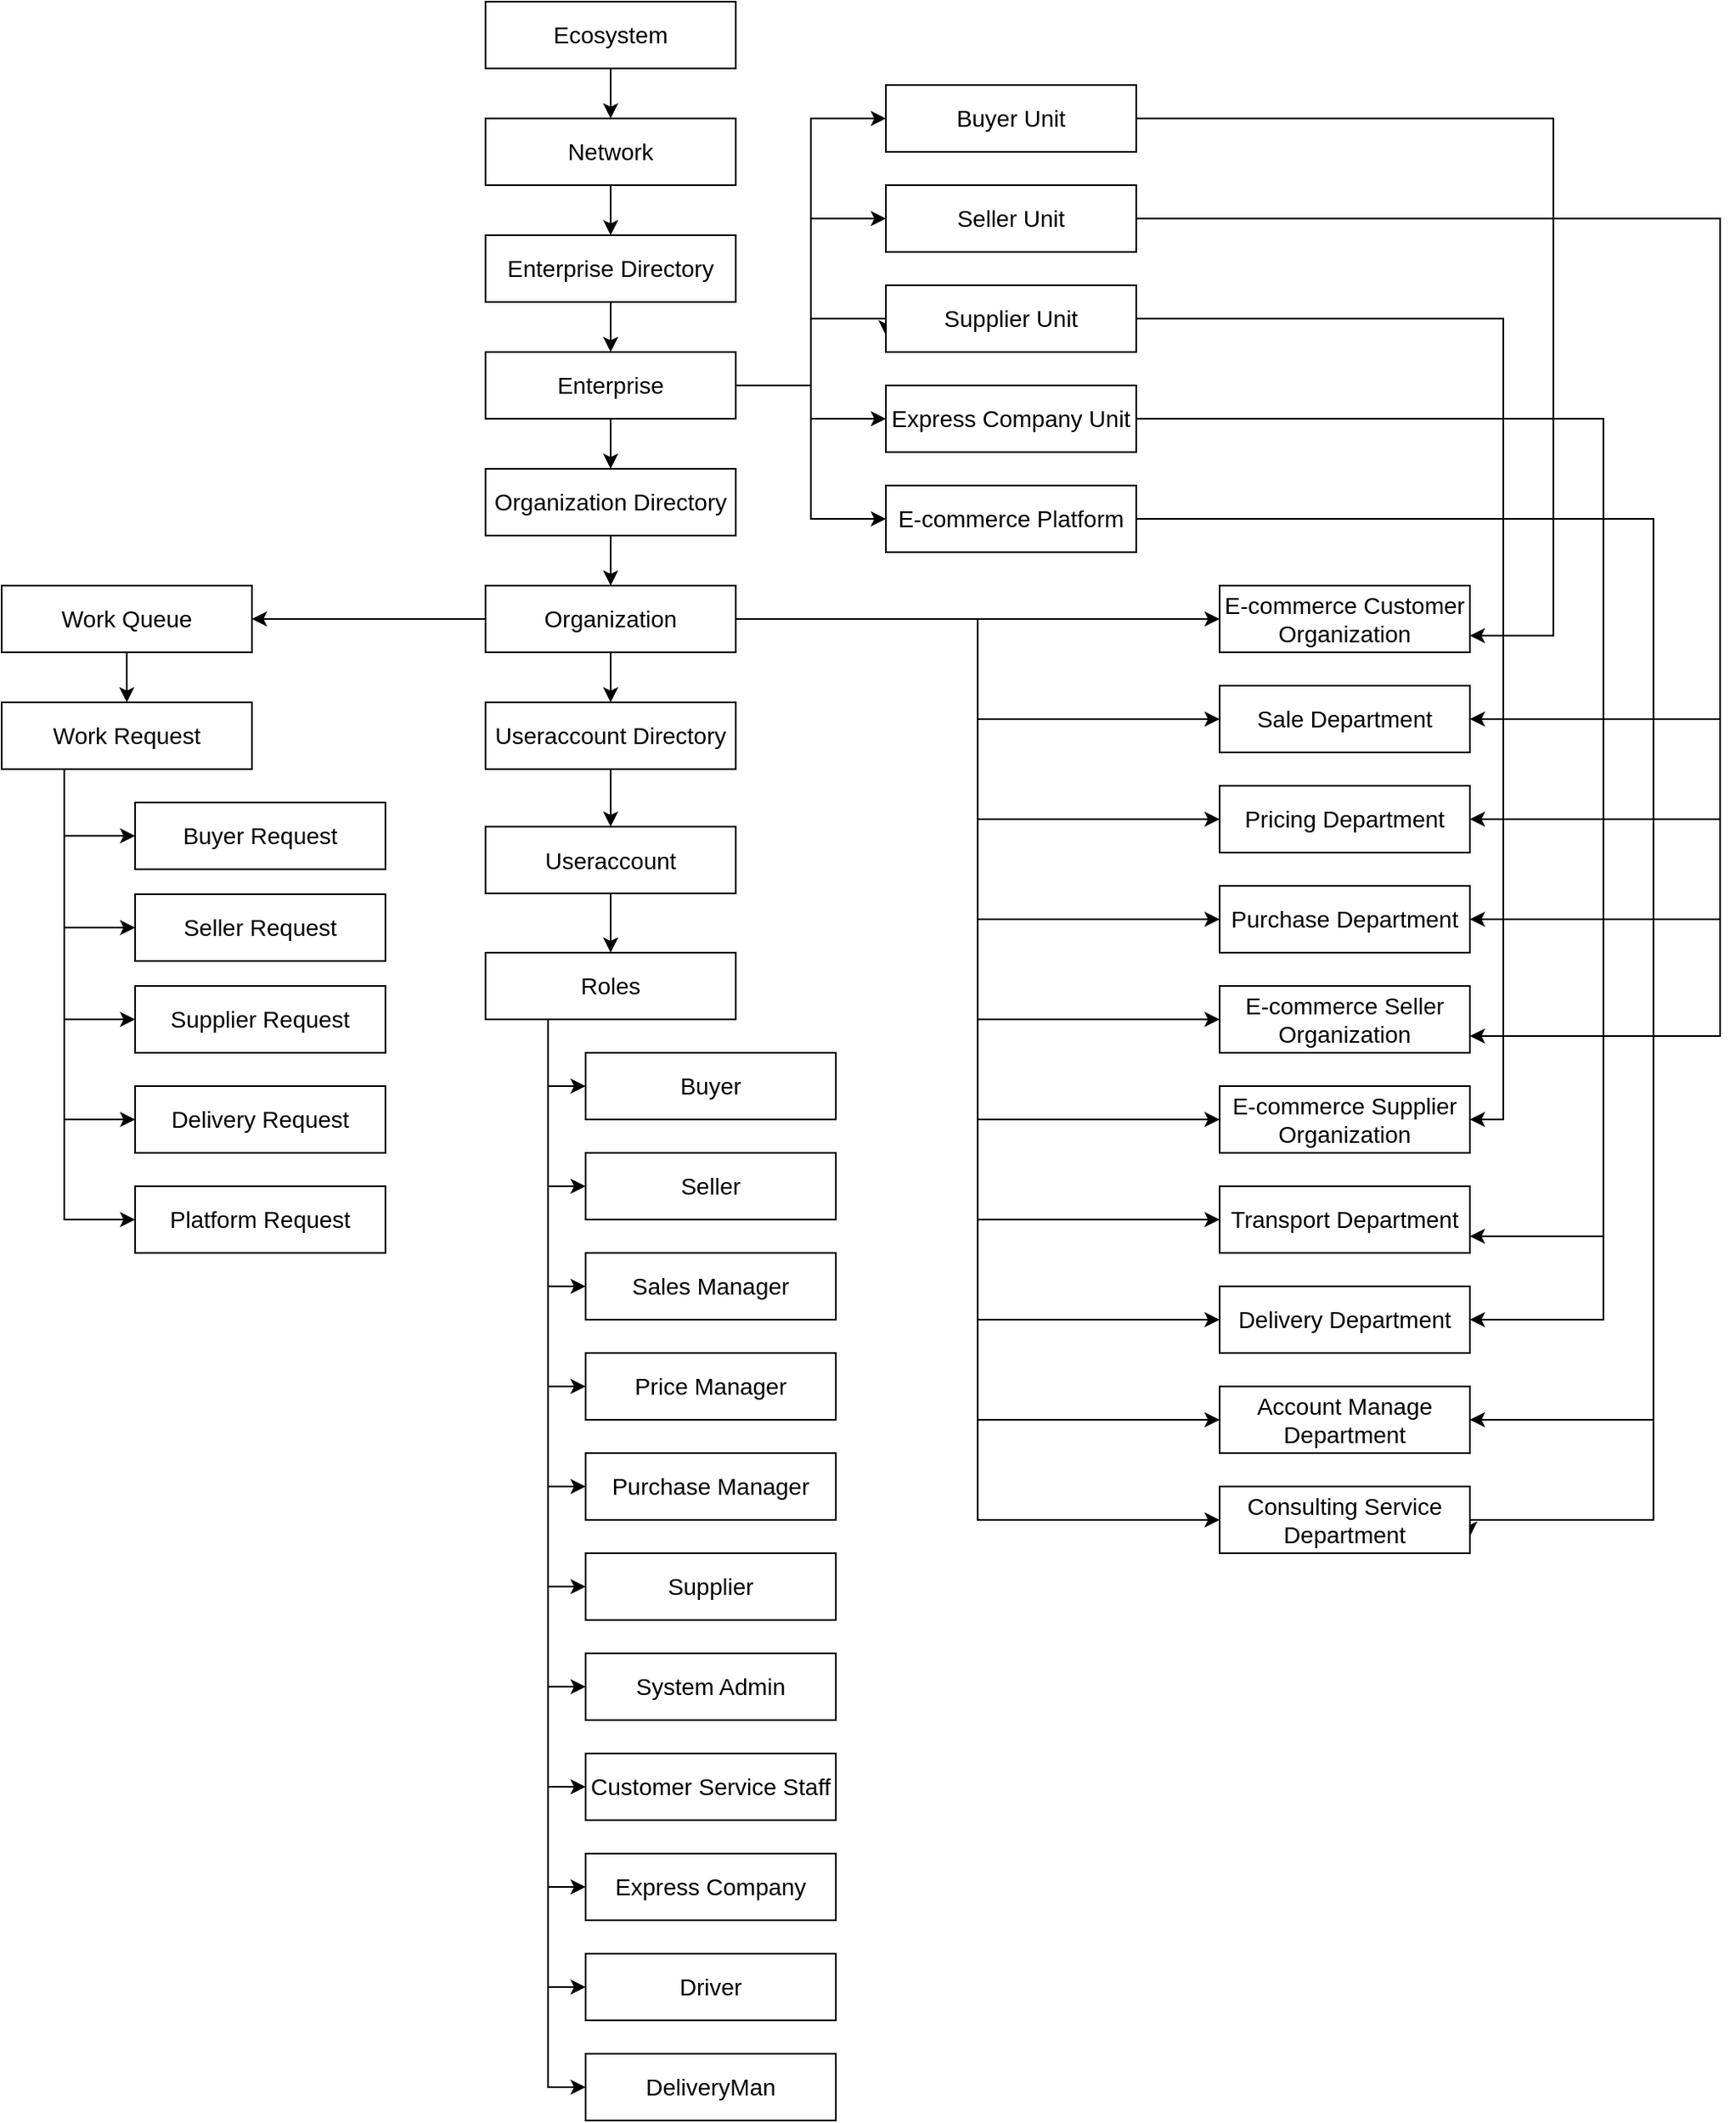 <mxfile version="14.0.1" type="device"><diagram name="Page-1" id="b5b7bab2-c9e2-2cf4-8b2a-24fd1a2a6d21"><mxGraphModel dx="1645" dy="722" grid="1" gridSize="10" guides="1" tooltips="1" connect="1" arrows="1" fold="1" page="1" pageScale="1" pageWidth="827" pageHeight="1169" background="#ffffff" math="0" shadow="0"><root><mxCell id="0"/><mxCell id="1" parent="0"/><mxCell id="zoEqRyaYheNH1T1nIU2Q-48" style="edgeStyle=orthogonalEdgeStyle;rounded=0;orthogonalLoop=1;jettySize=auto;html=1;" parent="1" source="zoEqRyaYheNH1T1nIU2Q-1" target="zoEqRyaYheNH1T1nIU2Q-2" edge="1"><mxGeometry relative="1" as="geometry"/></mxCell><mxCell id="zoEqRyaYheNH1T1nIU2Q-1" value="&lt;font style=&quot;font-size: 14px&quot;&gt;Ecosystem&lt;br&gt;&lt;/font&gt;" style="rounded=0;whiteSpace=wrap;html=1;" parent="1" vertex="1"><mxGeometry x="300" y="50" width="150" height="40" as="geometry"/></mxCell><mxCell id="zoEqRyaYheNH1T1nIU2Q-49" style="edgeStyle=orthogonalEdgeStyle;rounded=0;orthogonalLoop=1;jettySize=auto;html=1;entryX=0.5;entryY=0;entryDx=0;entryDy=0;" parent="1" source="zoEqRyaYheNH1T1nIU2Q-2" target="zoEqRyaYheNH1T1nIU2Q-3" edge="1"><mxGeometry relative="1" as="geometry"/></mxCell><mxCell id="zoEqRyaYheNH1T1nIU2Q-2" value="&lt;font style=&quot;font-size: 14px&quot;&gt;Network&lt;br&gt;&lt;/font&gt;" style="rounded=0;whiteSpace=wrap;html=1;" parent="1" vertex="1"><mxGeometry x="300" y="120" width="150" height="40" as="geometry"/></mxCell><mxCell id="zoEqRyaYheNH1T1nIU2Q-50" style="edgeStyle=orthogonalEdgeStyle;rounded=0;orthogonalLoop=1;jettySize=auto;html=1;entryX=0.5;entryY=0;entryDx=0;entryDy=0;" parent="1" source="zoEqRyaYheNH1T1nIU2Q-3" target="zoEqRyaYheNH1T1nIU2Q-4" edge="1"><mxGeometry relative="1" as="geometry"/></mxCell><mxCell id="zoEqRyaYheNH1T1nIU2Q-3" value="&lt;font style=&quot;font-size: 14px&quot;&gt;Enterprise Directory&lt;br&gt;&lt;/font&gt;" style="rounded=0;whiteSpace=wrap;html=1;" parent="1" vertex="1"><mxGeometry x="300" y="190" width="150" height="40" as="geometry"/></mxCell><mxCell id="zoEqRyaYheNH1T1nIU2Q-51" style="edgeStyle=orthogonalEdgeStyle;rounded=0;orthogonalLoop=1;jettySize=auto;html=1;entryX=0.5;entryY=0;entryDx=0;entryDy=0;" parent="1" source="zoEqRyaYheNH1T1nIU2Q-4" target="zoEqRyaYheNH1T1nIU2Q-10" edge="1"><mxGeometry relative="1" as="geometry"/></mxCell><mxCell id="zoEqRyaYheNH1T1nIU2Q-56" style="edgeStyle=orthogonalEdgeStyle;rounded=0;orthogonalLoop=1;jettySize=auto;html=1;entryX=0;entryY=0.5;entryDx=0;entryDy=0;" parent="1" source="zoEqRyaYheNH1T1nIU2Q-4" target="zoEqRyaYheNH1T1nIU2Q-5" edge="1"><mxGeometry relative="1" as="geometry"/></mxCell><mxCell id="zoEqRyaYheNH1T1nIU2Q-57" style="edgeStyle=orthogonalEdgeStyle;rounded=0;orthogonalLoop=1;jettySize=auto;html=1;entryX=0;entryY=0.5;entryDx=0;entryDy=0;" parent="1" source="zoEqRyaYheNH1T1nIU2Q-4" target="zoEqRyaYheNH1T1nIU2Q-6" edge="1"><mxGeometry relative="1" as="geometry"/></mxCell><mxCell id="zoEqRyaYheNH1T1nIU2Q-58" style="edgeStyle=orthogonalEdgeStyle;rounded=0;orthogonalLoop=1;jettySize=auto;html=1;entryX=0;entryY=0.75;entryDx=0;entryDy=0;" parent="1" source="zoEqRyaYheNH1T1nIU2Q-4" target="zoEqRyaYheNH1T1nIU2Q-7" edge="1"><mxGeometry relative="1" as="geometry"><Array as="points"><mxPoint x="495" y="280"/><mxPoint x="495" y="240"/><mxPoint x="540" y="240"/></Array></mxGeometry></mxCell><mxCell id="zoEqRyaYheNH1T1nIU2Q-59" style="edgeStyle=orthogonalEdgeStyle;rounded=0;orthogonalLoop=1;jettySize=auto;html=1;entryX=0;entryY=0.5;entryDx=0;entryDy=0;" parent="1" source="zoEqRyaYheNH1T1nIU2Q-4" target="zoEqRyaYheNH1T1nIU2Q-8" edge="1"><mxGeometry relative="1" as="geometry"/></mxCell><mxCell id="zoEqRyaYheNH1T1nIU2Q-60" style="edgeStyle=orthogonalEdgeStyle;rounded=0;orthogonalLoop=1;jettySize=auto;html=1;entryX=0;entryY=0.5;entryDx=0;entryDy=0;" parent="1" source="zoEqRyaYheNH1T1nIU2Q-4" target="zoEqRyaYheNH1T1nIU2Q-9" edge="1"><mxGeometry relative="1" as="geometry"/></mxCell><mxCell id="zoEqRyaYheNH1T1nIU2Q-4" value="&lt;font style=&quot;font-size: 14px&quot;&gt;Enterprise&lt;br&gt;&lt;/font&gt;" style="rounded=0;whiteSpace=wrap;html=1;" parent="1" vertex="1"><mxGeometry x="300" y="260" width="150" height="40" as="geometry"/></mxCell><mxCell id="D_LoiATd8saPFlU9OvI0-11" style="edgeStyle=orthogonalEdgeStyle;rounded=0;orthogonalLoop=1;jettySize=auto;html=1;entryX=1;entryY=0.75;entryDx=0;entryDy=0;" parent="1" source="zoEqRyaYheNH1T1nIU2Q-5" target="zoEqRyaYheNH1T1nIU2Q-14" edge="1"><mxGeometry relative="1" as="geometry"><Array as="points"><mxPoint x="940" y="120"/><mxPoint x="940" y="430"/></Array></mxGeometry></mxCell><mxCell id="zoEqRyaYheNH1T1nIU2Q-5" value="&lt;font style=&quot;font-size: 14px&quot;&gt;Buyer Unit&lt;br&gt;&lt;/font&gt;" style="rounded=0;whiteSpace=wrap;html=1;" parent="1" vertex="1"><mxGeometry x="540" y="100" width="150" height="40" as="geometry"/></mxCell><mxCell id="D_LoiATd8saPFlU9OvI0-12" style="edgeStyle=orthogonalEdgeStyle;rounded=0;orthogonalLoop=1;jettySize=auto;html=1;entryX=1;entryY=0.5;entryDx=0;entryDy=0;" parent="1" source="zoEqRyaYheNH1T1nIU2Q-6" target="zoEqRyaYheNH1T1nIU2Q-15" edge="1"><mxGeometry relative="1" as="geometry"><Array as="points"><mxPoint x="1040" y="180"/><mxPoint x="1040" y="480"/></Array></mxGeometry></mxCell><mxCell id="D_LoiATd8saPFlU9OvI0-13" style="edgeStyle=orthogonalEdgeStyle;rounded=0;orthogonalLoop=1;jettySize=auto;html=1;entryX=1;entryY=0.5;entryDx=0;entryDy=0;" parent="1" source="zoEqRyaYheNH1T1nIU2Q-6" target="zoEqRyaYheNH1T1nIU2Q-16" edge="1"><mxGeometry relative="1" as="geometry"><Array as="points"><mxPoint x="1040" y="180"/><mxPoint x="1040" y="540"/></Array></mxGeometry></mxCell><mxCell id="D_LoiATd8saPFlU9OvI0-14" style="edgeStyle=orthogonalEdgeStyle;rounded=0;orthogonalLoop=1;jettySize=auto;html=1;entryX=1;entryY=0.5;entryDx=0;entryDy=0;" parent="1" source="zoEqRyaYheNH1T1nIU2Q-6" target="zoEqRyaYheNH1T1nIU2Q-17" edge="1"><mxGeometry relative="1" as="geometry"><Array as="points"><mxPoint x="1040" y="180"/><mxPoint x="1040" y="600"/></Array></mxGeometry></mxCell><mxCell id="D_LoiATd8saPFlU9OvI0-18" style="edgeStyle=orthogonalEdgeStyle;rounded=0;orthogonalLoop=1;jettySize=auto;html=1;entryX=1;entryY=0.75;entryDx=0;entryDy=0;" parent="1" source="zoEqRyaYheNH1T1nIU2Q-6" target="zoEqRyaYheNH1T1nIU2Q-18" edge="1"><mxGeometry relative="1" as="geometry"><Array as="points"><mxPoint x="1040" y="180"/><mxPoint x="1040" y="670"/></Array></mxGeometry></mxCell><mxCell id="zoEqRyaYheNH1T1nIU2Q-6" value="&lt;font style=&quot;font-size: 14px&quot;&gt;Seller Unit&lt;br&gt;&lt;/font&gt;" style="rounded=0;whiteSpace=wrap;html=1;" parent="1" vertex="1"><mxGeometry x="540" y="160" width="150" height="40" as="geometry"/></mxCell><mxCell id="D_LoiATd8saPFlU9OvI0-15" style="edgeStyle=orthogonalEdgeStyle;rounded=0;orthogonalLoop=1;jettySize=auto;html=1;entryX=1;entryY=0.5;entryDx=0;entryDy=0;" parent="1" source="zoEqRyaYheNH1T1nIU2Q-7" target="zoEqRyaYheNH1T1nIU2Q-19" edge="1"><mxGeometry relative="1" as="geometry"><mxPoint x="930" y="670" as="targetPoint"/><Array as="points"><mxPoint x="910" y="240"/><mxPoint x="910" y="720"/></Array></mxGeometry></mxCell><mxCell id="zoEqRyaYheNH1T1nIU2Q-7" value="&lt;font style=&quot;font-size: 14px&quot;&gt;Supplier Unit&lt;br&gt;&lt;/font&gt;" style="rounded=0;whiteSpace=wrap;html=1;" parent="1" vertex="1"><mxGeometry x="540" y="220" width="150" height="40" as="geometry"/></mxCell><mxCell id="D_LoiATd8saPFlU9OvI0-7" style="edgeStyle=orthogonalEdgeStyle;rounded=0;orthogonalLoop=1;jettySize=auto;html=1;entryX=1;entryY=0.75;entryDx=0;entryDy=0;" parent="1" source="zoEqRyaYheNH1T1nIU2Q-8" target="zoEqRyaYheNH1T1nIU2Q-44" edge="1"><mxGeometry relative="1" as="geometry"><Array as="points"><mxPoint x="970" y="300"/><mxPoint x="970" y="790"/></Array></mxGeometry></mxCell><mxCell id="D_LoiATd8saPFlU9OvI0-9" style="edgeStyle=orthogonalEdgeStyle;rounded=0;orthogonalLoop=1;jettySize=auto;html=1;entryX=1;entryY=0.5;entryDx=0;entryDy=0;" parent="1" source="zoEqRyaYheNH1T1nIU2Q-8" target="zoEqRyaYheNH1T1nIU2Q-45" edge="1"><mxGeometry relative="1" as="geometry"><Array as="points"><mxPoint x="970" y="300"/><mxPoint x="970" y="840"/></Array></mxGeometry></mxCell><mxCell id="zoEqRyaYheNH1T1nIU2Q-8" value="&lt;font style=&quot;font-size: 14px&quot;&gt;Express Company Unit&lt;br&gt;&lt;/font&gt;" style="rounded=0;whiteSpace=wrap;html=1;" parent="1" vertex="1"><mxGeometry x="540" y="280" width="150" height="40" as="geometry"/></mxCell><mxCell id="D_LoiATd8saPFlU9OvI0-10" style="edgeStyle=orthogonalEdgeStyle;rounded=0;orthogonalLoop=1;jettySize=auto;html=1;entryX=1;entryY=0.5;entryDx=0;entryDy=0;" parent="1" source="zoEqRyaYheNH1T1nIU2Q-9" target="zoEqRyaYheNH1T1nIU2Q-20" edge="1"><mxGeometry relative="1" as="geometry"><Array as="points"><mxPoint x="1000" y="360"/><mxPoint x="1000" y="900"/></Array></mxGeometry></mxCell><mxCell id="D_LoiATd8saPFlU9OvI0-16" style="edgeStyle=orthogonalEdgeStyle;rounded=0;orthogonalLoop=1;jettySize=auto;html=1;entryX=1;entryY=0.75;entryDx=0;entryDy=0;" parent="1" source="zoEqRyaYheNH1T1nIU2Q-9" target="zoEqRyaYheNH1T1nIU2Q-21" edge="1"><mxGeometry relative="1" as="geometry"><Array as="points"><mxPoint x="1000" y="360"/><mxPoint x="1000" y="960"/><mxPoint x="890" y="960"/></Array></mxGeometry></mxCell><mxCell id="zoEqRyaYheNH1T1nIU2Q-9" value="&lt;font style=&quot;font-size: 14px&quot;&gt;E-commerce Platform&lt;br&gt;&lt;/font&gt;" style="rounded=0;whiteSpace=wrap;html=1;" parent="1" vertex="1"><mxGeometry x="540" y="340" width="150" height="40" as="geometry"/></mxCell><mxCell id="zoEqRyaYheNH1T1nIU2Q-52" style="edgeStyle=orthogonalEdgeStyle;rounded=0;orthogonalLoop=1;jettySize=auto;html=1;entryX=0.5;entryY=0;entryDx=0;entryDy=0;" parent="1" source="zoEqRyaYheNH1T1nIU2Q-10" target="zoEqRyaYheNH1T1nIU2Q-11" edge="1"><mxGeometry relative="1" as="geometry"/></mxCell><mxCell id="zoEqRyaYheNH1T1nIU2Q-10" value="&lt;font style=&quot;font-size: 14px&quot;&gt;Organization Directory&lt;br&gt;&lt;/font&gt;" style="rounded=0;whiteSpace=wrap;html=1;" parent="1" vertex="1"><mxGeometry x="300" y="330" width="150" height="40" as="geometry"/></mxCell><mxCell id="zoEqRyaYheNH1T1nIU2Q-53" style="edgeStyle=orthogonalEdgeStyle;rounded=0;orthogonalLoop=1;jettySize=auto;html=1;entryX=0.5;entryY=0;entryDx=0;entryDy=0;" parent="1" source="zoEqRyaYheNH1T1nIU2Q-11" target="zoEqRyaYheNH1T1nIU2Q-12" edge="1"><mxGeometry relative="1" as="geometry"/></mxCell><mxCell id="zoEqRyaYheNH1T1nIU2Q-61" style="edgeStyle=orthogonalEdgeStyle;rounded=0;orthogonalLoop=1;jettySize=auto;html=1;entryX=0;entryY=0.5;entryDx=0;entryDy=0;" parent="1" source="zoEqRyaYheNH1T1nIU2Q-11" target="zoEqRyaYheNH1T1nIU2Q-14" edge="1"><mxGeometry relative="1" as="geometry"/></mxCell><mxCell id="zoEqRyaYheNH1T1nIU2Q-62" style="edgeStyle=orthogonalEdgeStyle;rounded=0;orthogonalLoop=1;jettySize=auto;html=1;entryX=0;entryY=0.5;entryDx=0;entryDy=0;" parent="1" source="zoEqRyaYheNH1T1nIU2Q-11" target="zoEqRyaYheNH1T1nIU2Q-15" edge="1"><mxGeometry relative="1" as="geometry"/></mxCell><mxCell id="zoEqRyaYheNH1T1nIU2Q-63" style="edgeStyle=orthogonalEdgeStyle;rounded=0;orthogonalLoop=1;jettySize=auto;html=1;entryX=0;entryY=0.5;entryDx=0;entryDy=0;" parent="1" source="zoEqRyaYheNH1T1nIU2Q-11" target="zoEqRyaYheNH1T1nIU2Q-16" edge="1"><mxGeometry relative="1" as="geometry"/></mxCell><mxCell id="zoEqRyaYheNH1T1nIU2Q-64" style="edgeStyle=orthogonalEdgeStyle;rounded=0;orthogonalLoop=1;jettySize=auto;html=1;entryX=0;entryY=0.5;entryDx=0;entryDy=0;" parent="1" source="zoEqRyaYheNH1T1nIU2Q-11" target="zoEqRyaYheNH1T1nIU2Q-17" edge="1"><mxGeometry relative="1" as="geometry"/></mxCell><mxCell id="zoEqRyaYheNH1T1nIU2Q-65" style="edgeStyle=orthogonalEdgeStyle;rounded=0;orthogonalLoop=1;jettySize=auto;html=1;entryX=0;entryY=0.5;entryDx=0;entryDy=0;" parent="1" source="zoEqRyaYheNH1T1nIU2Q-11" target="zoEqRyaYheNH1T1nIU2Q-18" edge="1"><mxGeometry relative="1" as="geometry"/></mxCell><mxCell id="zoEqRyaYheNH1T1nIU2Q-66" style="edgeStyle=orthogonalEdgeStyle;rounded=0;orthogonalLoop=1;jettySize=auto;html=1;entryX=0;entryY=0.5;entryDx=0;entryDy=0;" parent="1" source="zoEqRyaYheNH1T1nIU2Q-11" target="zoEqRyaYheNH1T1nIU2Q-19" edge="1"><mxGeometry relative="1" as="geometry"/></mxCell><mxCell id="zoEqRyaYheNH1T1nIU2Q-67" style="edgeStyle=orthogonalEdgeStyle;rounded=0;orthogonalLoop=1;jettySize=auto;html=1;entryX=0;entryY=0.5;entryDx=0;entryDy=0;" parent="1" source="zoEqRyaYheNH1T1nIU2Q-11" target="zoEqRyaYheNH1T1nIU2Q-44" edge="1"><mxGeometry relative="1" as="geometry"/></mxCell><mxCell id="zoEqRyaYheNH1T1nIU2Q-68" style="edgeStyle=orthogonalEdgeStyle;rounded=0;orthogonalLoop=1;jettySize=auto;html=1;entryX=0;entryY=0.5;entryDx=0;entryDy=0;" parent="1" source="zoEqRyaYheNH1T1nIU2Q-11" target="zoEqRyaYheNH1T1nIU2Q-45" edge="1"><mxGeometry relative="1" as="geometry"/></mxCell><mxCell id="zoEqRyaYheNH1T1nIU2Q-69" style="edgeStyle=orthogonalEdgeStyle;rounded=0;orthogonalLoop=1;jettySize=auto;html=1;entryX=0;entryY=0.5;entryDx=0;entryDy=0;" parent="1" source="zoEqRyaYheNH1T1nIU2Q-11" target="zoEqRyaYheNH1T1nIU2Q-20" edge="1"><mxGeometry relative="1" as="geometry"/></mxCell><mxCell id="zoEqRyaYheNH1T1nIU2Q-70" style="edgeStyle=orthogonalEdgeStyle;rounded=0;orthogonalLoop=1;jettySize=auto;html=1;entryX=0;entryY=0.5;entryDx=0;entryDy=0;" parent="1" source="zoEqRyaYheNH1T1nIU2Q-11" target="zoEqRyaYheNH1T1nIU2Q-21" edge="1"><mxGeometry relative="1" as="geometry"/></mxCell><mxCell id="zoEqRyaYheNH1T1nIU2Q-95" style="edgeStyle=orthogonalEdgeStyle;rounded=0;orthogonalLoop=1;jettySize=auto;html=1;entryX=1;entryY=0.5;entryDx=0;entryDy=0;" parent="1" source="zoEqRyaYheNH1T1nIU2Q-11" target="zoEqRyaYheNH1T1nIU2Q-22" edge="1"><mxGeometry relative="1" as="geometry"/></mxCell><mxCell id="zoEqRyaYheNH1T1nIU2Q-11" value="&lt;font style=&quot;font-size: 14px&quot;&gt;Organization&lt;br&gt;&lt;/font&gt;" style="rounded=0;whiteSpace=wrap;html=1;" parent="1" vertex="1"><mxGeometry x="300" y="400" width="150" height="40" as="geometry"/></mxCell><mxCell id="zoEqRyaYheNH1T1nIU2Q-54" style="edgeStyle=orthogonalEdgeStyle;rounded=0;orthogonalLoop=1;jettySize=auto;html=1;entryX=0.5;entryY=0;entryDx=0;entryDy=0;" parent="1" source="zoEqRyaYheNH1T1nIU2Q-12" target="zoEqRyaYheNH1T1nIU2Q-13" edge="1"><mxGeometry relative="1" as="geometry"/></mxCell><mxCell id="zoEqRyaYheNH1T1nIU2Q-12" value="&lt;font style=&quot;font-size: 14px&quot;&gt;Useraccount Directory&lt;br&gt;&lt;/font&gt;" style="rounded=0;whiteSpace=wrap;html=1;" parent="1" vertex="1"><mxGeometry x="300" y="470" width="150" height="40" as="geometry"/></mxCell><mxCell id="zoEqRyaYheNH1T1nIU2Q-55" style="edgeStyle=orthogonalEdgeStyle;rounded=0;orthogonalLoop=1;jettySize=auto;html=1;entryX=0.5;entryY=0;entryDx=0;entryDy=0;" parent="1" source="zoEqRyaYheNH1T1nIU2Q-13" target="zoEqRyaYheNH1T1nIU2Q-24" edge="1"><mxGeometry relative="1" as="geometry"/></mxCell><mxCell id="zoEqRyaYheNH1T1nIU2Q-13" value="&lt;font style=&quot;font-size: 14px&quot;&gt;Useraccount&lt;br&gt;&lt;/font&gt;" style="rounded=0;whiteSpace=wrap;html=1;" parent="1" vertex="1"><mxGeometry x="300" y="544.5" width="150" height="40" as="geometry"/></mxCell><mxCell id="zoEqRyaYheNH1T1nIU2Q-14" value="&lt;font style=&quot;font-size: 14px&quot;&gt;E-commerce Customer Organization&lt;br&gt;&lt;/font&gt;" style="rounded=0;whiteSpace=wrap;html=1;" parent="1" vertex="1"><mxGeometry x="740" y="400" width="150" height="40" as="geometry"/></mxCell><mxCell id="zoEqRyaYheNH1T1nIU2Q-15" value="&lt;font style=&quot;font-size: 14px&quot;&gt;Sale Department&lt;br&gt;&lt;/font&gt;" style="rounded=0;whiteSpace=wrap;html=1;" parent="1" vertex="1"><mxGeometry x="740" y="460" width="150" height="40" as="geometry"/></mxCell><mxCell id="zoEqRyaYheNH1T1nIU2Q-16" value="&lt;font style=&quot;font-size: 14px&quot;&gt;Pricing Department&lt;br&gt;&lt;/font&gt;" style="rounded=0;whiteSpace=wrap;html=1;" parent="1" vertex="1"><mxGeometry x="740" y="520" width="150" height="40" as="geometry"/></mxCell><mxCell id="zoEqRyaYheNH1T1nIU2Q-17" value="&lt;font style=&quot;font-size: 14px&quot;&gt;Purchase Department&lt;br&gt;&lt;/font&gt;" style="rounded=0;whiteSpace=wrap;html=1;" parent="1" vertex="1"><mxGeometry x="740" y="580" width="150" height="40" as="geometry"/></mxCell><mxCell id="zoEqRyaYheNH1T1nIU2Q-18" value="&lt;font style=&quot;font-size: 14px&quot;&gt;E-commerce Seller Organization&lt;br&gt;&lt;/font&gt;" style="rounded=0;whiteSpace=wrap;html=1;" parent="1" vertex="1"><mxGeometry x="740" y="640" width="150" height="40" as="geometry"/></mxCell><mxCell id="zoEqRyaYheNH1T1nIU2Q-19" value="&lt;font style=&quot;font-size: 14px&quot;&gt;E-commerce Supplier Organization&lt;br&gt;&lt;/font&gt;" style="rounded=0;whiteSpace=wrap;html=1;" parent="1" vertex="1"><mxGeometry x="740" y="700" width="150" height="40" as="geometry"/></mxCell><mxCell id="zoEqRyaYheNH1T1nIU2Q-20" value="&lt;font style=&quot;font-size: 14px&quot;&gt;Account Manage Department&lt;br&gt;&lt;/font&gt;" style="rounded=0;whiteSpace=wrap;html=1;" parent="1" vertex="1"><mxGeometry x="740" y="880" width="150" height="40" as="geometry"/></mxCell><mxCell id="zoEqRyaYheNH1T1nIU2Q-21" value="&lt;font style=&quot;font-size: 14px&quot;&gt;Consulting Service Department&lt;br&gt;&lt;/font&gt;" style="rounded=0;whiteSpace=wrap;html=1;" parent="1" vertex="1"><mxGeometry x="740" y="940" width="150" height="40" as="geometry"/></mxCell><mxCell id="zoEqRyaYheNH1T1nIU2Q-96" style="edgeStyle=orthogonalEdgeStyle;rounded=0;orthogonalLoop=1;jettySize=auto;html=1;exitX=0.5;exitY=1;exitDx=0;exitDy=0;entryX=0.5;entryY=0;entryDx=0;entryDy=0;" parent="1" source="zoEqRyaYheNH1T1nIU2Q-22" target="zoEqRyaYheNH1T1nIU2Q-23" edge="1"><mxGeometry relative="1" as="geometry"/></mxCell><mxCell id="zoEqRyaYheNH1T1nIU2Q-22" value="&lt;font style=&quot;font-size: 14px&quot;&gt;Work Queue&lt;br&gt;&lt;/font&gt;" style="rounded=0;whiteSpace=wrap;html=1;" parent="1" vertex="1"><mxGeometry x="10" y="400" width="150" height="40" as="geometry"/></mxCell><mxCell id="zoEqRyaYheNH1T1nIU2Q-90" style="edgeStyle=orthogonalEdgeStyle;rounded=0;orthogonalLoop=1;jettySize=auto;html=1;exitX=0.25;exitY=1;exitDx=0;exitDy=0;entryX=0;entryY=0.5;entryDx=0;entryDy=0;" parent="1" source="zoEqRyaYheNH1T1nIU2Q-23" target="zoEqRyaYheNH1T1nIU2Q-36" edge="1"><mxGeometry relative="1" as="geometry"/></mxCell><mxCell id="zoEqRyaYheNH1T1nIU2Q-91" style="edgeStyle=orthogonalEdgeStyle;rounded=0;orthogonalLoop=1;jettySize=auto;html=1;exitX=0.25;exitY=1;exitDx=0;exitDy=0;entryX=0;entryY=0.5;entryDx=0;entryDy=0;" parent="1" source="zoEqRyaYheNH1T1nIU2Q-23" target="zoEqRyaYheNH1T1nIU2Q-37" edge="1"><mxGeometry relative="1" as="geometry"/></mxCell><mxCell id="zoEqRyaYheNH1T1nIU2Q-92" style="edgeStyle=orthogonalEdgeStyle;rounded=0;orthogonalLoop=1;jettySize=auto;html=1;exitX=0.25;exitY=1;exitDx=0;exitDy=0;entryX=0;entryY=0.5;entryDx=0;entryDy=0;" parent="1" source="zoEqRyaYheNH1T1nIU2Q-23" target="zoEqRyaYheNH1T1nIU2Q-38" edge="1"><mxGeometry relative="1" as="geometry"/></mxCell><mxCell id="zoEqRyaYheNH1T1nIU2Q-93" style="edgeStyle=orthogonalEdgeStyle;rounded=0;orthogonalLoop=1;jettySize=auto;html=1;exitX=0.25;exitY=1;exitDx=0;exitDy=0;entryX=0;entryY=0.5;entryDx=0;entryDy=0;" parent="1" source="zoEqRyaYheNH1T1nIU2Q-23" target="zoEqRyaYheNH1T1nIU2Q-39" edge="1"><mxGeometry relative="1" as="geometry"/></mxCell><mxCell id="zoEqRyaYheNH1T1nIU2Q-94" style="edgeStyle=orthogonalEdgeStyle;rounded=0;orthogonalLoop=1;jettySize=auto;html=1;exitX=0.25;exitY=1;exitDx=0;exitDy=0;entryX=0;entryY=0.5;entryDx=0;entryDy=0;" parent="1" source="zoEqRyaYheNH1T1nIU2Q-23" target="zoEqRyaYheNH1T1nIU2Q-40" edge="1"><mxGeometry relative="1" as="geometry"/></mxCell><mxCell id="zoEqRyaYheNH1T1nIU2Q-23" value="&lt;font style=&quot;font-size: 14px&quot;&gt;Work Request&lt;br&gt;&lt;/font&gt;" style="rounded=0;whiteSpace=wrap;html=1;" parent="1" vertex="1"><mxGeometry x="10" y="470" width="150" height="40" as="geometry"/></mxCell><mxCell id="zoEqRyaYheNH1T1nIU2Q-78" style="edgeStyle=orthogonalEdgeStyle;rounded=0;orthogonalLoop=1;jettySize=auto;html=1;exitX=0.25;exitY=1;exitDx=0;exitDy=0;entryX=0;entryY=0.5;entryDx=0;entryDy=0;" parent="1" source="zoEqRyaYheNH1T1nIU2Q-24" target="zoEqRyaYheNH1T1nIU2Q-25" edge="1"><mxGeometry relative="1" as="geometry"/></mxCell><mxCell id="zoEqRyaYheNH1T1nIU2Q-79" style="edgeStyle=orthogonalEdgeStyle;rounded=0;orthogonalLoop=1;jettySize=auto;html=1;exitX=0.25;exitY=1;exitDx=0;exitDy=0;entryX=0;entryY=0.5;entryDx=0;entryDy=0;" parent="1" source="zoEqRyaYheNH1T1nIU2Q-24" target="zoEqRyaYheNH1T1nIU2Q-26" edge="1"><mxGeometry relative="1" as="geometry"/></mxCell><mxCell id="zoEqRyaYheNH1T1nIU2Q-80" style="edgeStyle=orthogonalEdgeStyle;rounded=0;orthogonalLoop=1;jettySize=auto;html=1;exitX=0.25;exitY=1;exitDx=0;exitDy=0;entryX=0;entryY=0.5;entryDx=0;entryDy=0;" parent="1" source="zoEqRyaYheNH1T1nIU2Q-24" target="zoEqRyaYheNH1T1nIU2Q-30" edge="1"><mxGeometry relative="1" as="geometry"/></mxCell><mxCell id="zoEqRyaYheNH1T1nIU2Q-81" style="edgeStyle=orthogonalEdgeStyle;rounded=0;orthogonalLoop=1;jettySize=auto;html=1;exitX=0.25;exitY=1;exitDx=0;exitDy=0;entryX=0;entryY=0.5;entryDx=0;entryDy=0;" parent="1" source="zoEqRyaYheNH1T1nIU2Q-24" target="zoEqRyaYheNH1T1nIU2Q-31" edge="1"><mxGeometry relative="1" as="geometry"/></mxCell><mxCell id="zoEqRyaYheNH1T1nIU2Q-82" style="edgeStyle=orthogonalEdgeStyle;rounded=0;orthogonalLoop=1;jettySize=auto;html=1;exitX=0.25;exitY=1;exitDx=0;exitDy=0;entryX=0;entryY=0.5;entryDx=0;entryDy=0;" parent="1" source="zoEqRyaYheNH1T1nIU2Q-24" target="zoEqRyaYheNH1T1nIU2Q-32" edge="1"><mxGeometry relative="1" as="geometry"/></mxCell><mxCell id="zoEqRyaYheNH1T1nIU2Q-83" style="edgeStyle=orthogonalEdgeStyle;rounded=0;orthogonalLoop=1;jettySize=auto;html=1;exitX=0.25;exitY=1;exitDx=0;exitDy=0;entryX=0;entryY=0.5;entryDx=0;entryDy=0;" parent="1" source="zoEqRyaYheNH1T1nIU2Q-24" target="zoEqRyaYheNH1T1nIU2Q-33" edge="1"><mxGeometry relative="1" as="geometry"/></mxCell><mxCell id="zoEqRyaYheNH1T1nIU2Q-84" style="edgeStyle=orthogonalEdgeStyle;rounded=0;orthogonalLoop=1;jettySize=auto;html=1;exitX=0.25;exitY=1;exitDx=0;exitDy=0;entryX=0;entryY=0.5;entryDx=0;entryDy=0;" parent="1" source="zoEqRyaYheNH1T1nIU2Q-24" target="zoEqRyaYheNH1T1nIU2Q-34" edge="1"><mxGeometry relative="1" as="geometry"/></mxCell><mxCell id="zoEqRyaYheNH1T1nIU2Q-85" style="edgeStyle=orthogonalEdgeStyle;rounded=0;orthogonalLoop=1;jettySize=auto;html=1;exitX=0.25;exitY=1;exitDx=0;exitDy=0;entryX=0;entryY=0.5;entryDx=0;entryDy=0;" parent="1" source="zoEqRyaYheNH1T1nIU2Q-24" target="zoEqRyaYheNH1T1nIU2Q-35" edge="1"><mxGeometry relative="1" as="geometry"/></mxCell><mxCell id="zoEqRyaYheNH1T1nIU2Q-86" style="edgeStyle=orthogonalEdgeStyle;rounded=0;orthogonalLoop=1;jettySize=auto;html=1;exitX=0.25;exitY=1;exitDx=0;exitDy=0;entryX=0;entryY=0.5;entryDx=0;entryDy=0;" parent="1" source="zoEqRyaYheNH1T1nIU2Q-24" target="zoEqRyaYheNH1T1nIU2Q-41" edge="1"><mxGeometry relative="1" as="geometry"/></mxCell><mxCell id="zoEqRyaYheNH1T1nIU2Q-87" style="edgeStyle=orthogonalEdgeStyle;rounded=0;orthogonalLoop=1;jettySize=auto;html=1;exitX=0.25;exitY=1;exitDx=0;exitDy=0;entryX=0;entryY=0.5;entryDx=0;entryDy=0;" parent="1" source="zoEqRyaYheNH1T1nIU2Q-24" target="zoEqRyaYheNH1T1nIU2Q-42" edge="1"><mxGeometry relative="1" as="geometry"/></mxCell><mxCell id="zoEqRyaYheNH1T1nIU2Q-88" style="edgeStyle=orthogonalEdgeStyle;rounded=0;orthogonalLoop=1;jettySize=auto;html=1;exitX=0.25;exitY=1;exitDx=0;exitDy=0;entryX=0;entryY=0.5;entryDx=0;entryDy=0;" parent="1" source="zoEqRyaYheNH1T1nIU2Q-24" target="zoEqRyaYheNH1T1nIU2Q-43" edge="1"><mxGeometry relative="1" as="geometry"/></mxCell><mxCell id="zoEqRyaYheNH1T1nIU2Q-24" value="&lt;font style=&quot;font-size: 14px&quot;&gt;Roles&lt;br&gt;&lt;/font&gt;" style="rounded=0;whiteSpace=wrap;html=1;" parent="1" vertex="1"><mxGeometry x="300" y="620" width="150" height="40" as="geometry"/></mxCell><mxCell id="zoEqRyaYheNH1T1nIU2Q-25" value="&lt;font style=&quot;font-size: 14px&quot;&gt;Buyer&lt;br&gt;&lt;/font&gt;" style="rounded=0;whiteSpace=wrap;html=1;" parent="1" vertex="1"><mxGeometry x="360" y="680" width="150" height="40" as="geometry"/></mxCell><mxCell id="zoEqRyaYheNH1T1nIU2Q-26" value="&lt;font style=&quot;font-size: 14px&quot;&gt;Seller&lt;br&gt;&lt;/font&gt;" style="rounded=0;whiteSpace=wrap;html=1;" parent="1" vertex="1"><mxGeometry x="360" y="740" width="150" height="40" as="geometry"/></mxCell><mxCell id="zoEqRyaYheNH1T1nIU2Q-30" value="&lt;font style=&quot;font-size: 14px&quot;&gt;Sales Manager&lt;br&gt;&lt;/font&gt;" style="rounded=0;whiteSpace=wrap;html=1;" parent="1" vertex="1"><mxGeometry x="360" y="800" width="150" height="40" as="geometry"/></mxCell><mxCell id="zoEqRyaYheNH1T1nIU2Q-31" value="&lt;font style=&quot;font-size: 14px&quot;&gt;Price Manager&lt;br&gt;&lt;/font&gt;" style="rounded=0;whiteSpace=wrap;html=1;" parent="1" vertex="1"><mxGeometry x="360" y="860" width="150" height="40" as="geometry"/></mxCell><mxCell id="zoEqRyaYheNH1T1nIU2Q-32" value="&lt;font style=&quot;font-size: 14px&quot;&gt;Purchase Manager&lt;br&gt;&lt;/font&gt;" style="rounded=0;whiteSpace=wrap;html=1;" parent="1" vertex="1"><mxGeometry x="360" y="920" width="150" height="40" as="geometry"/></mxCell><mxCell id="zoEqRyaYheNH1T1nIU2Q-33" value="&lt;font style=&quot;font-size: 14px&quot;&gt;Supplier&lt;br&gt;&lt;/font&gt;" style="rounded=0;whiteSpace=wrap;html=1;" parent="1" vertex="1"><mxGeometry x="360" y="980" width="150" height="40" as="geometry"/></mxCell><mxCell id="zoEqRyaYheNH1T1nIU2Q-34" value="&lt;font style=&quot;font-size: 14px&quot;&gt;System Admin&lt;br&gt;&lt;/font&gt;" style="rounded=0;whiteSpace=wrap;html=1;" parent="1" vertex="1"><mxGeometry x="360" y="1040" width="150" height="40" as="geometry"/></mxCell><mxCell id="zoEqRyaYheNH1T1nIU2Q-35" value="&lt;font style=&quot;font-size: 14px&quot;&gt;Customer Service Staff&lt;br&gt;&lt;/font&gt;" style="rounded=0;whiteSpace=wrap;html=1;" parent="1" vertex="1"><mxGeometry x="360" y="1100" width="150" height="40" as="geometry"/></mxCell><mxCell id="zoEqRyaYheNH1T1nIU2Q-36" value="&lt;font style=&quot;font-size: 14px&quot;&gt;Buyer Request&lt;br&gt;&lt;/font&gt;" style="rounded=0;whiteSpace=wrap;html=1;" parent="1" vertex="1"><mxGeometry x="90" y="530" width="150" height="40" as="geometry"/></mxCell><mxCell id="zoEqRyaYheNH1T1nIU2Q-37" value="&lt;font style=&quot;font-size: 14px&quot;&gt;Seller Request&lt;br&gt;&lt;/font&gt;" style="rounded=0;whiteSpace=wrap;html=1;" parent="1" vertex="1"><mxGeometry x="90" y="585" width="150" height="40" as="geometry"/></mxCell><mxCell id="zoEqRyaYheNH1T1nIU2Q-38" value="&lt;font style=&quot;font-size: 14px&quot;&gt;Supplier Request&lt;br&gt;&lt;/font&gt;" style="rounded=0;whiteSpace=wrap;html=1;" parent="1" vertex="1"><mxGeometry x="90" y="640" width="150" height="40" as="geometry"/></mxCell><mxCell id="zoEqRyaYheNH1T1nIU2Q-39" value="&lt;font style=&quot;font-size: 14px&quot;&gt;Delivery Request&lt;br&gt;&lt;/font&gt;" style="rounded=0;whiteSpace=wrap;html=1;" parent="1" vertex="1"><mxGeometry x="90" y="700" width="150" height="40" as="geometry"/></mxCell><mxCell id="zoEqRyaYheNH1T1nIU2Q-40" value="&lt;font style=&quot;font-size: 14px&quot;&gt;Platform Request&lt;br&gt;&lt;/font&gt;" style="rounded=0;whiteSpace=wrap;html=1;" parent="1" vertex="1"><mxGeometry x="90" y="760" width="150" height="40" as="geometry"/></mxCell><mxCell id="zoEqRyaYheNH1T1nIU2Q-41" value="&lt;font style=&quot;font-size: 14px&quot;&gt;Express Company&lt;br&gt;&lt;/font&gt;" style="rounded=0;whiteSpace=wrap;html=1;" parent="1" vertex="1"><mxGeometry x="360" y="1160" width="150" height="40" as="geometry"/></mxCell><mxCell id="zoEqRyaYheNH1T1nIU2Q-42" value="&lt;font style=&quot;font-size: 14px&quot;&gt;Driver&lt;br&gt;&lt;/font&gt;" style="rounded=0;whiteSpace=wrap;html=1;" parent="1" vertex="1"><mxGeometry x="360" y="1220" width="150" height="40" as="geometry"/></mxCell><mxCell id="zoEqRyaYheNH1T1nIU2Q-43" value="&lt;font style=&quot;font-size: 14px&quot;&gt;DeliveryMan&lt;br&gt;&lt;/font&gt;" style="rounded=0;whiteSpace=wrap;html=1;" parent="1" vertex="1"><mxGeometry x="360" y="1280" width="150" height="40" as="geometry"/></mxCell><mxCell id="zoEqRyaYheNH1T1nIU2Q-44" value="&lt;font style=&quot;font-size: 14px&quot;&gt;Transport Department&lt;br&gt;&lt;/font&gt;" style="rounded=0;whiteSpace=wrap;html=1;" parent="1" vertex="1"><mxGeometry x="740" y="760" width="150" height="40" as="geometry"/></mxCell><mxCell id="zoEqRyaYheNH1T1nIU2Q-45" value="&lt;font style=&quot;font-size: 14px&quot;&gt;Delivery Department&lt;br&gt;&lt;/font&gt;" style="rounded=0;whiteSpace=wrap;html=1;" parent="1" vertex="1"><mxGeometry x="740" y="820" width="150" height="40" as="geometry"/></mxCell><mxCell id="txBrl4M2_K4wz4zVzR83-1" value="Untitled Layer" parent="0"/></root></mxGraphModel></diagram></mxfile>